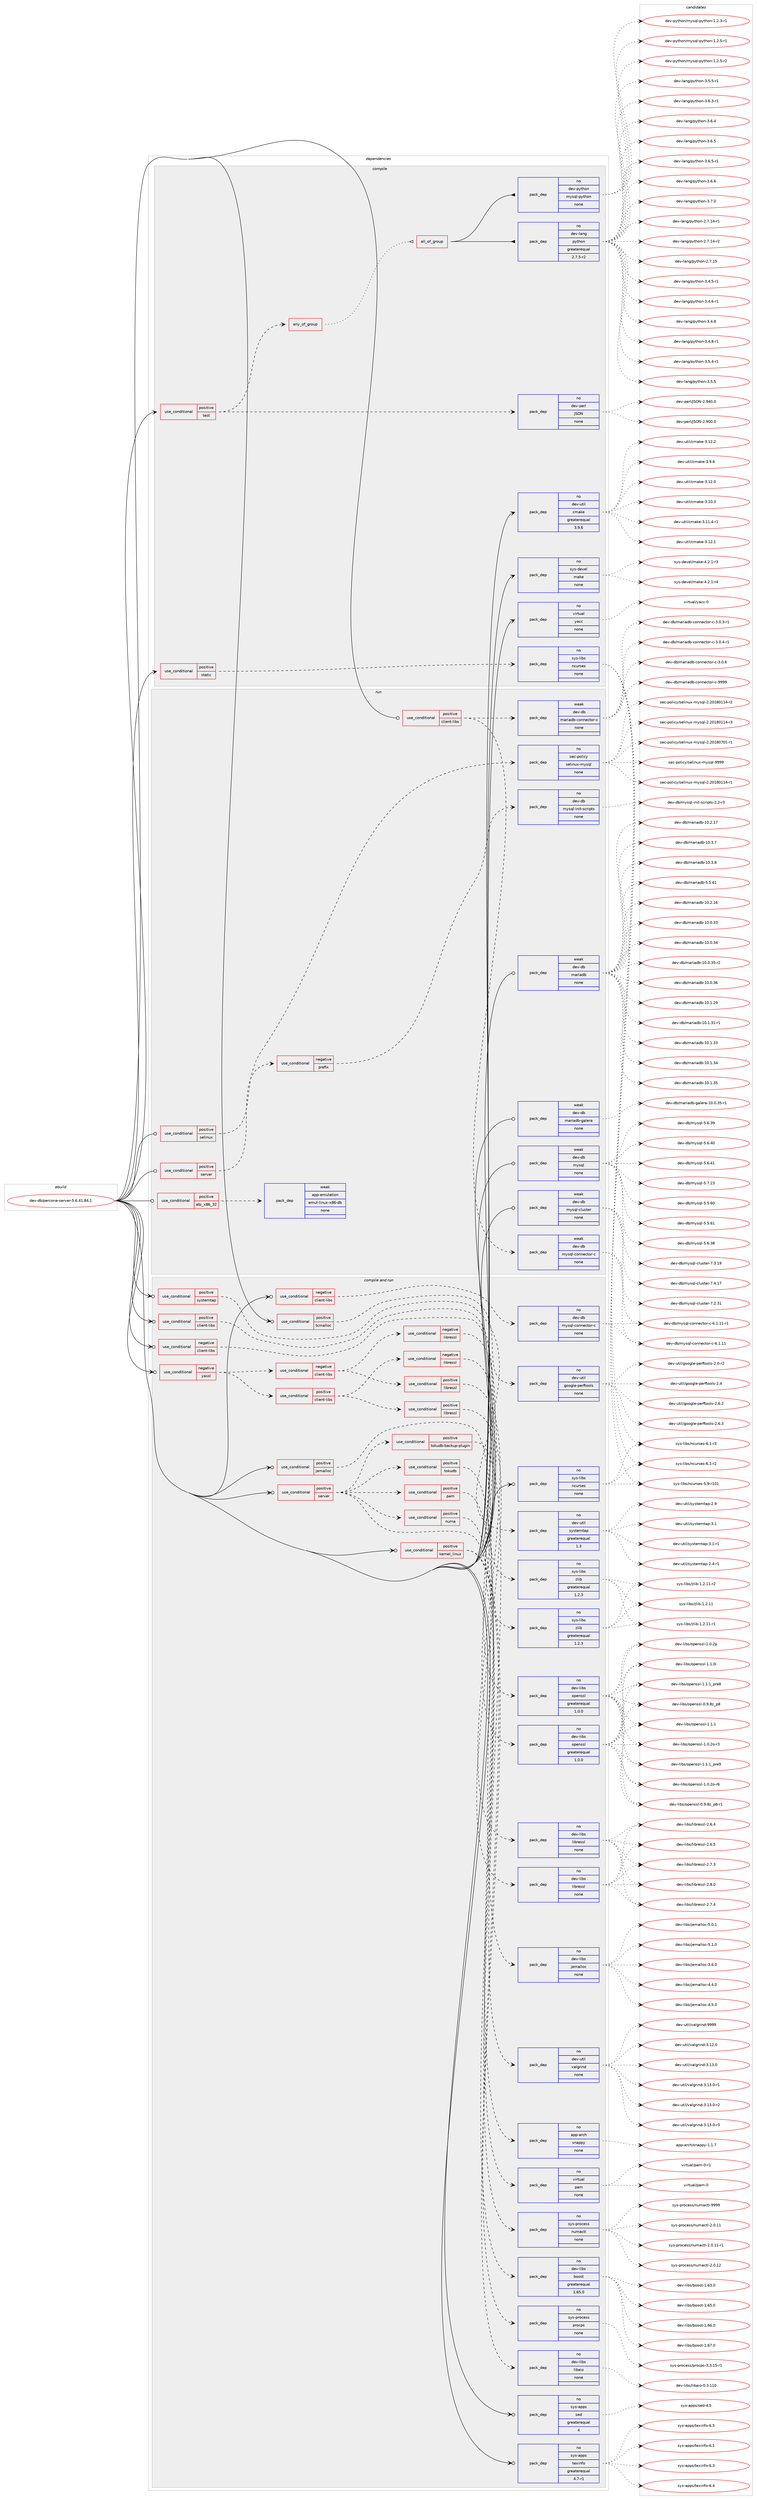 digraph prolog {

# *************
# Graph options
# *************

newrank=true;
concentrate=true;
compound=true;
graph [rankdir=LR,fontname=Helvetica,fontsize=10,ranksep=1.5];#, ranksep=2.5, nodesep=0.2];
edge  [arrowhead=vee];
node  [fontname=Helvetica,fontsize=10];

# **********
# The ebuild
# **********

subgraph cluster_leftcol {
color=gray;
rank=same;
label=<<i>ebuild</i>>;
id [label="dev-db/percona-server-5.6.41.84.1", color=red, width=4, href="../dev-db/percona-server-5.6.41.84.1.svg"];
}

# ****************
# The dependencies
# ****************

subgraph cluster_midcol {
color=gray;
label=<<i>dependencies</i>>;
subgraph cluster_compile {
fillcolor="#eeeeee";
style=filled;
label=<<i>compile</i>>;
subgraph cond773 {
dependency2628 [label=<<TABLE BORDER="0" CELLBORDER="1" CELLSPACING="0" CELLPADDING="4"><TR><TD ROWSPAN="3" CELLPADDING="10">use_conditional</TD></TR><TR><TD>positive</TD></TR><TR><TD>static</TD></TR></TABLE>>, shape=none, color=red];
subgraph pack1793 {
dependency2629 [label=<<TABLE BORDER="0" CELLBORDER="1" CELLSPACING="0" CELLPADDING="4" WIDTH="220"><TR><TD ROWSPAN="6" CELLPADDING="30">pack_dep</TD></TR><TR><TD WIDTH="110">no</TD></TR><TR><TD>sys-libs</TD></TR><TR><TD>ncurses</TD></TR><TR><TD>none</TD></TR><TR><TD></TD></TR></TABLE>>, shape=none, color=blue];
}
dependency2628:e -> dependency2629:w [weight=20,style="dashed",arrowhead="vee"];
}
id:e -> dependency2628:w [weight=20,style="solid",arrowhead="vee"];
subgraph cond774 {
dependency2630 [label=<<TABLE BORDER="0" CELLBORDER="1" CELLSPACING="0" CELLPADDING="4"><TR><TD ROWSPAN="3" CELLPADDING="10">use_conditional</TD></TR><TR><TD>positive</TD></TR><TR><TD>test</TD></TR></TABLE>>, shape=none, color=red];
subgraph any55 {
dependency2631 [label=<<TABLE BORDER="0" CELLBORDER="1" CELLSPACING="0" CELLPADDING="4"><TR><TD CELLPADDING="10">any_of_group</TD></TR></TABLE>>, shape=none, color=red];subgraph all10 {
dependency2632 [label=<<TABLE BORDER="0" CELLBORDER="1" CELLSPACING="0" CELLPADDING="4"><TR><TD CELLPADDING="10">all_of_group</TD></TR></TABLE>>, shape=none, color=red];subgraph pack1794 {
dependency2633 [label=<<TABLE BORDER="0" CELLBORDER="1" CELLSPACING="0" CELLPADDING="4" WIDTH="220"><TR><TD ROWSPAN="6" CELLPADDING="30">pack_dep</TD></TR><TR><TD WIDTH="110">no</TD></TR><TR><TD>dev-lang</TD></TR><TR><TD>python</TD></TR><TR><TD>greaterequal</TD></TR><TR><TD>2.7.5-r2</TD></TR></TABLE>>, shape=none, color=blue];
}
dependency2632:e -> dependency2633:w [weight=20,style="solid",arrowhead="inv"];
subgraph pack1795 {
dependency2634 [label=<<TABLE BORDER="0" CELLBORDER="1" CELLSPACING="0" CELLPADDING="4" WIDTH="220"><TR><TD ROWSPAN="6" CELLPADDING="30">pack_dep</TD></TR><TR><TD WIDTH="110">no</TD></TR><TR><TD>dev-python</TD></TR><TR><TD>mysql-python</TD></TR><TR><TD>none</TD></TR><TR><TD></TD></TR></TABLE>>, shape=none, color=blue];
}
dependency2632:e -> dependency2634:w [weight=20,style="solid",arrowhead="inv"];
}
dependency2631:e -> dependency2632:w [weight=20,style="dotted",arrowhead="oinv"];
}
dependency2630:e -> dependency2631:w [weight=20,style="dashed",arrowhead="vee"];
subgraph pack1796 {
dependency2635 [label=<<TABLE BORDER="0" CELLBORDER="1" CELLSPACING="0" CELLPADDING="4" WIDTH="220"><TR><TD ROWSPAN="6" CELLPADDING="30">pack_dep</TD></TR><TR><TD WIDTH="110">no</TD></TR><TR><TD>dev-perl</TD></TR><TR><TD>JSON</TD></TR><TR><TD>none</TD></TR><TR><TD></TD></TR></TABLE>>, shape=none, color=blue];
}
dependency2630:e -> dependency2635:w [weight=20,style="dashed",arrowhead="vee"];
}
id:e -> dependency2630:w [weight=20,style="solid",arrowhead="vee"];
subgraph pack1797 {
dependency2636 [label=<<TABLE BORDER="0" CELLBORDER="1" CELLSPACING="0" CELLPADDING="4" WIDTH="220"><TR><TD ROWSPAN="6" CELLPADDING="30">pack_dep</TD></TR><TR><TD WIDTH="110">no</TD></TR><TR><TD>dev-util</TD></TR><TR><TD>cmake</TD></TR><TR><TD>greaterequal</TD></TR><TR><TD>3.9.6</TD></TR></TABLE>>, shape=none, color=blue];
}
id:e -> dependency2636:w [weight=20,style="solid",arrowhead="vee"];
subgraph pack1798 {
dependency2637 [label=<<TABLE BORDER="0" CELLBORDER="1" CELLSPACING="0" CELLPADDING="4" WIDTH="220"><TR><TD ROWSPAN="6" CELLPADDING="30">pack_dep</TD></TR><TR><TD WIDTH="110">no</TD></TR><TR><TD>sys-devel</TD></TR><TR><TD>make</TD></TR><TR><TD>none</TD></TR><TR><TD></TD></TR></TABLE>>, shape=none, color=blue];
}
id:e -> dependency2637:w [weight=20,style="solid",arrowhead="vee"];
subgraph pack1799 {
dependency2638 [label=<<TABLE BORDER="0" CELLBORDER="1" CELLSPACING="0" CELLPADDING="4" WIDTH="220"><TR><TD ROWSPAN="6" CELLPADDING="30">pack_dep</TD></TR><TR><TD WIDTH="110">no</TD></TR><TR><TD>virtual</TD></TR><TR><TD>yacc</TD></TR><TR><TD>none</TD></TR><TR><TD></TD></TR></TABLE>>, shape=none, color=blue];
}
id:e -> dependency2638:w [weight=20,style="solid",arrowhead="vee"];
}
subgraph cluster_compileandrun {
fillcolor="#eeeeee";
style=filled;
label=<<i>compile and run</i>>;
subgraph cond775 {
dependency2639 [label=<<TABLE BORDER="0" CELLBORDER="1" CELLSPACING="0" CELLPADDING="4"><TR><TD ROWSPAN="3" CELLPADDING="10">use_conditional</TD></TR><TR><TD>negative</TD></TR><TR><TD>client-libs</TD></TR></TABLE>>, shape=none, color=red];
subgraph pack1800 {
dependency2640 [label=<<TABLE BORDER="0" CELLBORDER="1" CELLSPACING="0" CELLPADDING="4" WIDTH="220"><TR><TD ROWSPAN="6" CELLPADDING="30">pack_dep</TD></TR><TR><TD WIDTH="110">no</TD></TR><TR><TD>dev-db</TD></TR><TR><TD>mysql-connector-c</TD></TR><TR><TD>none</TD></TR><TR><TD></TD></TR></TABLE>>, shape=none, color=blue];
}
dependency2639:e -> dependency2640:w [weight=20,style="dashed",arrowhead="vee"];
}
id:e -> dependency2639:w [weight=20,style="solid",arrowhead="odotvee"];
subgraph cond776 {
dependency2641 [label=<<TABLE BORDER="0" CELLBORDER="1" CELLSPACING="0" CELLPADDING="4"><TR><TD ROWSPAN="3" CELLPADDING="10">use_conditional</TD></TR><TR><TD>negative</TD></TR><TR><TD>client-libs</TD></TR></TABLE>>, shape=none, color=red];
subgraph pack1801 {
dependency2642 [label=<<TABLE BORDER="0" CELLBORDER="1" CELLSPACING="0" CELLPADDING="4" WIDTH="220"><TR><TD ROWSPAN="6" CELLPADDING="30">pack_dep</TD></TR><TR><TD WIDTH="110">no</TD></TR><TR><TD>sys-libs</TD></TR><TR><TD>zlib</TD></TR><TR><TD>greaterequal</TD></TR><TR><TD>1.2.3</TD></TR></TABLE>>, shape=none, color=blue];
}
dependency2641:e -> dependency2642:w [weight=20,style="dashed",arrowhead="vee"];
}
id:e -> dependency2641:w [weight=20,style="solid",arrowhead="odotvee"];
subgraph cond777 {
dependency2643 [label=<<TABLE BORDER="0" CELLBORDER="1" CELLSPACING="0" CELLPADDING="4"><TR><TD ROWSPAN="3" CELLPADDING="10">use_conditional</TD></TR><TR><TD>negative</TD></TR><TR><TD>yassl</TD></TR></TABLE>>, shape=none, color=red];
subgraph cond778 {
dependency2644 [label=<<TABLE BORDER="0" CELLBORDER="1" CELLSPACING="0" CELLPADDING="4"><TR><TD ROWSPAN="3" CELLPADDING="10">use_conditional</TD></TR><TR><TD>positive</TD></TR><TR><TD>client-libs</TD></TR></TABLE>>, shape=none, color=red];
subgraph cond779 {
dependency2645 [label=<<TABLE BORDER="0" CELLBORDER="1" CELLSPACING="0" CELLPADDING="4"><TR><TD ROWSPAN="3" CELLPADDING="10">use_conditional</TD></TR><TR><TD>negative</TD></TR><TR><TD>libressl</TD></TR></TABLE>>, shape=none, color=red];
subgraph pack1802 {
dependency2646 [label=<<TABLE BORDER="0" CELLBORDER="1" CELLSPACING="0" CELLPADDING="4" WIDTH="220"><TR><TD ROWSPAN="6" CELLPADDING="30">pack_dep</TD></TR><TR><TD WIDTH="110">no</TD></TR><TR><TD>dev-libs</TD></TR><TR><TD>openssl</TD></TR><TR><TD>greaterequal</TD></TR><TR><TD>1.0.0</TD></TR></TABLE>>, shape=none, color=blue];
}
dependency2645:e -> dependency2646:w [weight=20,style="dashed",arrowhead="vee"];
}
dependency2644:e -> dependency2645:w [weight=20,style="dashed",arrowhead="vee"];
subgraph cond780 {
dependency2647 [label=<<TABLE BORDER="0" CELLBORDER="1" CELLSPACING="0" CELLPADDING="4"><TR><TD ROWSPAN="3" CELLPADDING="10">use_conditional</TD></TR><TR><TD>positive</TD></TR><TR><TD>libressl</TD></TR></TABLE>>, shape=none, color=red];
subgraph pack1803 {
dependency2648 [label=<<TABLE BORDER="0" CELLBORDER="1" CELLSPACING="0" CELLPADDING="4" WIDTH="220"><TR><TD ROWSPAN="6" CELLPADDING="30">pack_dep</TD></TR><TR><TD WIDTH="110">no</TD></TR><TR><TD>dev-libs</TD></TR><TR><TD>libressl</TD></TR><TR><TD>none</TD></TR><TR><TD></TD></TR></TABLE>>, shape=none, color=blue];
}
dependency2647:e -> dependency2648:w [weight=20,style="dashed",arrowhead="vee"];
}
dependency2644:e -> dependency2647:w [weight=20,style="dashed",arrowhead="vee"];
}
dependency2643:e -> dependency2644:w [weight=20,style="dashed",arrowhead="vee"];
subgraph cond781 {
dependency2649 [label=<<TABLE BORDER="0" CELLBORDER="1" CELLSPACING="0" CELLPADDING="4"><TR><TD ROWSPAN="3" CELLPADDING="10">use_conditional</TD></TR><TR><TD>negative</TD></TR><TR><TD>client-libs</TD></TR></TABLE>>, shape=none, color=red];
subgraph cond782 {
dependency2650 [label=<<TABLE BORDER="0" CELLBORDER="1" CELLSPACING="0" CELLPADDING="4"><TR><TD ROWSPAN="3" CELLPADDING="10">use_conditional</TD></TR><TR><TD>negative</TD></TR><TR><TD>libressl</TD></TR></TABLE>>, shape=none, color=red];
subgraph pack1804 {
dependency2651 [label=<<TABLE BORDER="0" CELLBORDER="1" CELLSPACING="0" CELLPADDING="4" WIDTH="220"><TR><TD ROWSPAN="6" CELLPADDING="30">pack_dep</TD></TR><TR><TD WIDTH="110">no</TD></TR><TR><TD>dev-libs</TD></TR><TR><TD>openssl</TD></TR><TR><TD>greaterequal</TD></TR><TR><TD>1.0.0</TD></TR></TABLE>>, shape=none, color=blue];
}
dependency2650:e -> dependency2651:w [weight=20,style="dashed",arrowhead="vee"];
}
dependency2649:e -> dependency2650:w [weight=20,style="dashed",arrowhead="vee"];
subgraph cond783 {
dependency2652 [label=<<TABLE BORDER="0" CELLBORDER="1" CELLSPACING="0" CELLPADDING="4"><TR><TD ROWSPAN="3" CELLPADDING="10">use_conditional</TD></TR><TR><TD>positive</TD></TR><TR><TD>libressl</TD></TR></TABLE>>, shape=none, color=red];
subgraph pack1805 {
dependency2653 [label=<<TABLE BORDER="0" CELLBORDER="1" CELLSPACING="0" CELLPADDING="4" WIDTH="220"><TR><TD ROWSPAN="6" CELLPADDING="30">pack_dep</TD></TR><TR><TD WIDTH="110">no</TD></TR><TR><TD>dev-libs</TD></TR><TR><TD>libressl</TD></TR><TR><TD>none</TD></TR><TR><TD></TD></TR></TABLE>>, shape=none, color=blue];
}
dependency2652:e -> dependency2653:w [weight=20,style="dashed",arrowhead="vee"];
}
dependency2649:e -> dependency2652:w [weight=20,style="dashed",arrowhead="vee"];
}
dependency2643:e -> dependency2649:w [weight=20,style="dashed",arrowhead="vee"];
}
id:e -> dependency2643:w [weight=20,style="solid",arrowhead="odotvee"];
subgraph cond784 {
dependency2654 [label=<<TABLE BORDER="0" CELLBORDER="1" CELLSPACING="0" CELLPADDING="4"><TR><TD ROWSPAN="3" CELLPADDING="10">use_conditional</TD></TR><TR><TD>positive</TD></TR><TR><TD>client-libs</TD></TR></TABLE>>, shape=none, color=red];
subgraph pack1806 {
dependency2655 [label=<<TABLE BORDER="0" CELLBORDER="1" CELLSPACING="0" CELLPADDING="4" WIDTH="220"><TR><TD ROWSPAN="6" CELLPADDING="30">pack_dep</TD></TR><TR><TD WIDTH="110">no</TD></TR><TR><TD>sys-libs</TD></TR><TR><TD>zlib</TD></TR><TR><TD>greaterequal</TD></TR><TR><TD>1.2.3</TD></TR></TABLE>>, shape=none, color=blue];
}
dependency2654:e -> dependency2655:w [weight=20,style="dashed",arrowhead="vee"];
}
id:e -> dependency2654:w [weight=20,style="solid",arrowhead="odotvee"];
subgraph cond785 {
dependency2656 [label=<<TABLE BORDER="0" CELLBORDER="1" CELLSPACING="0" CELLPADDING="4"><TR><TD ROWSPAN="3" CELLPADDING="10">use_conditional</TD></TR><TR><TD>positive</TD></TR><TR><TD>jemalloc</TD></TR></TABLE>>, shape=none, color=red];
subgraph pack1807 {
dependency2657 [label=<<TABLE BORDER="0" CELLBORDER="1" CELLSPACING="0" CELLPADDING="4" WIDTH="220"><TR><TD ROWSPAN="6" CELLPADDING="30">pack_dep</TD></TR><TR><TD WIDTH="110">no</TD></TR><TR><TD>dev-libs</TD></TR><TR><TD>jemalloc</TD></TR><TR><TD>none</TD></TR><TR><TD></TD></TR></TABLE>>, shape=none, color=blue];
}
dependency2656:e -> dependency2657:w [weight=20,style="dashed",arrowhead="vee"];
}
id:e -> dependency2656:w [weight=20,style="solid",arrowhead="odotvee"];
subgraph cond786 {
dependency2658 [label=<<TABLE BORDER="0" CELLBORDER="1" CELLSPACING="0" CELLPADDING="4"><TR><TD ROWSPAN="3" CELLPADDING="10">use_conditional</TD></TR><TR><TD>positive</TD></TR><TR><TD>kernel_linux</TD></TR></TABLE>>, shape=none, color=red];
subgraph pack1808 {
dependency2659 [label=<<TABLE BORDER="0" CELLBORDER="1" CELLSPACING="0" CELLPADDING="4" WIDTH="220"><TR><TD ROWSPAN="6" CELLPADDING="30">pack_dep</TD></TR><TR><TD WIDTH="110">no</TD></TR><TR><TD>sys-process</TD></TR><TR><TD>procps</TD></TR><TR><TD>none</TD></TR><TR><TD></TD></TR></TABLE>>, shape=none, color=blue];
}
dependency2658:e -> dependency2659:w [weight=20,style="dashed",arrowhead="vee"];
subgraph pack1809 {
dependency2660 [label=<<TABLE BORDER="0" CELLBORDER="1" CELLSPACING="0" CELLPADDING="4" WIDTH="220"><TR><TD ROWSPAN="6" CELLPADDING="30">pack_dep</TD></TR><TR><TD WIDTH="110">no</TD></TR><TR><TD>dev-libs</TD></TR><TR><TD>libaio</TD></TR><TR><TD>none</TD></TR><TR><TD></TD></TR></TABLE>>, shape=none, color=blue];
}
dependency2658:e -> dependency2660:w [weight=20,style="dashed",arrowhead="vee"];
}
id:e -> dependency2658:w [weight=20,style="solid",arrowhead="odotvee"];
subgraph cond787 {
dependency2661 [label=<<TABLE BORDER="0" CELLBORDER="1" CELLSPACING="0" CELLPADDING="4"><TR><TD ROWSPAN="3" CELLPADDING="10">use_conditional</TD></TR><TR><TD>positive</TD></TR><TR><TD>server</TD></TR></TABLE>>, shape=none, color=red];
subgraph pack1810 {
dependency2662 [label=<<TABLE BORDER="0" CELLBORDER="1" CELLSPACING="0" CELLPADDING="4" WIDTH="220"><TR><TD ROWSPAN="6" CELLPADDING="30">pack_dep</TD></TR><TR><TD WIDTH="110">no</TD></TR><TR><TD>dev-libs</TD></TR><TR><TD>boost</TD></TR><TR><TD>greaterequal</TD></TR><TR><TD>1.65.0</TD></TR></TABLE>>, shape=none, color=blue];
}
dependency2661:e -> dependency2662:w [weight=20,style="dashed",arrowhead="vee"];
subgraph cond788 {
dependency2663 [label=<<TABLE BORDER="0" CELLBORDER="1" CELLSPACING="0" CELLPADDING="4"><TR><TD ROWSPAN="3" CELLPADDING="10">use_conditional</TD></TR><TR><TD>positive</TD></TR><TR><TD>numa</TD></TR></TABLE>>, shape=none, color=red];
subgraph pack1811 {
dependency2664 [label=<<TABLE BORDER="0" CELLBORDER="1" CELLSPACING="0" CELLPADDING="4" WIDTH="220"><TR><TD ROWSPAN="6" CELLPADDING="30">pack_dep</TD></TR><TR><TD WIDTH="110">no</TD></TR><TR><TD>sys-process</TD></TR><TR><TD>numactl</TD></TR><TR><TD>none</TD></TR><TR><TD></TD></TR></TABLE>>, shape=none, color=blue];
}
dependency2663:e -> dependency2664:w [weight=20,style="dashed",arrowhead="vee"];
}
dependency2661:e -> dependency2663:w [weight=20,style="dashed",arrowhead="vee"];
subgraph cond789 {
dependency2665 [label=<<TABLE BORDER="0" CELLBORDER="1" CELLSPACING="0" CELLPADDING="4"><TR><TD ROWSPAN="3" CELLPADDING="10">use_conditional</TD></TR><TR><TD>positive</TD></TR><TR><TD>pam</TD></TR></TABLE>>, shape=none, color=red];
subgraph pack1812 {
dependency2666 [label=<<TABLE BORDER="0" CELLBORDER="1" CELLSPACING="0" CELLPADDING="4" WIDTH="220"><TR><TD ROWSPAN="6" CELLPADDING="30">pack_dep</TD></TR><TR><TD WIDTH="110">no</TD></TR><TR><TD>virtual</TD></TR><TR><TD>pam</TD></TR><TR><TD>none</TD></TR><TR><TD></TD></TR></TABLE>>, shape=none, color=blue];
}
dependency2665:e -> dependency2666:w [weight=20,style="dashed",arrowhead="vee"];
}
dependency2661:e -> dependency2665:w [weight=20,style="dashed",arrowhead="vee"];
subgraph cond790 {
dependency2667 [label=<<TABLE BORDER="0" CELLBORDER="1" CELLSPACING="0" CELLPADDING="4"><TR><TD ROWSPAN="3" CELLPADDING="10">use_conditional</TD></TR><TR><TD>positive</TD></TR><TR><TD>tokudb</TD></TR></TABLE>>, shape=none, color=red];
subgraph pack1813 {
dependency2668 [label=<<TABLE BORDER="0" CELLBORDER="1" CELLSPACING="0" CELLPADDING="4" WIDTH="220"><TR><TD ROWSPAN="6" CELLPADDING="30">pack_dep</TD></TR><TR><TD WIDTH="110">no</TD></TR><TR><TD>app-arch</TD></TR><TR><TD>snappy</TD></TR><TR><TD>none</TD></TR><TR><TD></TD></TR></TABLE>>, shape=none, color=blue];
}
dependency2667:e -> dependency2668:w [weight=20,style="dashed",arrowhead="vee"];
}
dependency2661:e -> dependency2667:w [weight=20,style="dashed",arrowhead="vee"];
subgraph cond791 {
dependency2669 [label=<<TABLE BORDER="0" CELLBORDER="1" CELLSPACING="0" CELLPADDING="4"><TR><TD ROWSPAN="3" CELLPADDING="10">use_conditional</TD></TR><TR><TD>positive</TD></TR><TR><TD>tokudb-backup-plugin</TD></TR></TABLE>>, shape=none, color=red];
subgraph pack1814 {
dependency2670 [label=<<TABLE BORDER="0" CELLBORDER="1" CELLSPACING="0" CELLPADDING="4" WIDTH="220"><TR><TD ROWSPAN="6" CELLPADDING="30">pack_dep</TD></TR><TR><TD WIDTH="110">no</TD></TR><TR><TD>dev-util</TD></TR><TR><TD>valgrind</TD></TR><TR><TD>none</TD></TR><TR><TD></TD></TR></TABLE>>, shape=none, color=blue];
}
dependency2669:e -> dependency2670:w [weight=20,style="dashed",arrowhead="vee"];
}
dependency2661:e -> dependency2669:w [weight=20,style="dashed",arrowhead="vee"];
}
id:e -> dependency2661:w [weight=20,style="solid",arrowhead="odotvee"];
subgraph cond792 {
dependency2671 [label=<<TABLE BORDER="0" CELLBORDER="1" CELLSPACING="0" CELLPADDING="4"><TR><TD ROWSPAN="3" CELLPADDING="10">use_conditional</TD></TR><TR><TD>positive</TD></TR><TR><TD>systemtap</TD></TR></TABLE>>, shape=none, color=red];
subgraph pack1815 {
dependency2672 [label=<<TABLE BORDER="0" CELLBORDER="1" CELLSPACING="0" CELLPADDING="4" WIDTH="220"><TR><TD ROWSPAN="6" CELLPADDING="30">pack_dep</TD></TR><TR><TD WIDTH="110">no</TD></TR><TR><TD>dev-util</TD></TR><TR><TD>systemtap</TD></TR><TR><TD>greaterequal</TD></TR><TR><TD>1.3</TD></TR></TABLE>>, shape=none, color=blue];
}
dependency2671:e -> dependency2672:w [weight=20,style="dashed",arrowhead="vee"];
}
id:e -> dependency2671:w [weight=20,style="solid",arrowhead="odotvee"];
subgraph cond793 {
dependency2673 [label=<<TABLE BORDER="0" CELLBORDER="1" CELLSPACING="0" CELLPADDING="4"><TR><TD ROWSPAN="3" CELLPADDING="10">use_conditional</TD></TR><TR><TD>positive</TD></TR><TR><TD>tcmalloc</TD></TR></TABLE>>, shape=none, color=red];
subgraph pack1816 {
dependency2674 [label=<<TABLE BORDER="0" CELLBORDER="1" CELLSPACING="0" CELLPADDING="4" WIDTH="220"><TR><TD ROWSPAN="6" CELLPADDING="30">pack_dep</TD></TR><TR><TD WIDTH="110">no</TD></TR><TR><TD>dev-util</TD></TR><TR><TD>google-perftools</TD></TR><TR><TD>none</TD></TR><TR><TD></TD></TR></TABLE>>, shape=none, color=blue];
}
dependency2673:e -> dependency2674:w [weight=20,style="dashed",arrowhead="vee"];
}
id:e -> dependency2673:w [weight=20,style="solid",arrowhead="odotvee"];
subgraph pack1817 {
dependency2675 [label=<<TABLE BORDER="0" CELLBORDER="1" CELLSPACING="0" CELLPADDING="4" WIDTH="220"><TR><TD ROWSPAN="6" CELLPADDING="30">pack_dep</TD></TR><TR><TD WIDTH="110">no</TD></TR><TR><TD>sys-apps</TD></TR><TR><TD>sed</TD></TR><TR><TD>greaterequal</TD></TR><TR><TD>4</TD></TR></TABLE>>, shape=none, color=blue];
}
id:e -> dependency2675:w [weight=20,style="solid",arrowhead="odotvee"];
subgraph pack1818 {
dependency2676 [label=<<TABLE BORDER="0" CELLBORDER="1" CELLSPACING="0" CELLPADDING="4" WIDTH="220"><TR><TD ROWSPAN="6" CELLPADDING="30">pack_dep</TD></TR><TR><TD WIDTH="110">no</TD></TR><TR><TD>sys-apps</TD></TR><TR><TD>texinfo</TD></TR><TR><TD>greaterequal</TD></TR><TR><TD>4.7-r1</TD></TR></TABLE>>, shape=none, color=blue];
}
id:e -> dependency2676:w [weight=20,style="solid",arrowhead="odotvee"];
subgraph pack1819 {
dependency2677 [label=<<TABLE BORDER="0" CELLBORDER="1" CELLSPACING="0" CELLPADDING="4" WIDTH="220"><TR><TD ROWSPAN="6" CELLPADDING="30">pack_dep</TD></TR><TR><TD WIDTH="110">no</TD></TR><TR><TD>sys-libs</TD></TR><TR><TD>ncurses</TD></TR><TR><TD>none</TD></TR><TR><TD></TD></TR></TABLE>>, shape=none, color=blue];
}
id:e -> dependency2677:w [weight=20,style="solid",arrowhead="odotvee"];
}
subgraph cluster_run {
fillcolor="#eeeeee";
style=filled;
label=<<i>run</i>>;
subgraph cond794 {
dependency2678 [label=<<TABLE BORDER="0" CELLBORDER="1" CELLSPACING="0" CELLPADDING="4"><TR><TD ROWSPAN="3" CELLPADDING="10">use_conditional</TD></TR><TR><TD>positive</TD></TR><TR><TD>abi_x86_32</TD></TR></TABLE>>, shape=none, color=red];
subgraph pack1820 {
dependency2679 [label=<<TABLE BORDER="0" CELLBORDER="1" CELLSPACING="0" CELLPADDING="4" WIDTH="220"><TR><TD ROWSPAN="6" CELLPADDING="30">pack_dep</TD></TR><TR><TD WIDTH="110">weak</TD></TR><TR><TD>app-emulation</TD></TR><TR><TD>emul-linux-x86-db</TD></TR><TR><TD>none</TD></TR><TR><TD></TD></TR></TABLE>>, shape=none, color=blue];
}
dependency2678:e -> dependency2679:w [weight=20,style="dashed",arrowhead="vee"];
}
id:e -> dependency2678:w [weight=20,style="solid",arrowhead="odot"];
subgraph cond795 {
dependency2680 [label=<<TABLE BORDER="0" CELLBORDER="1" CELLSPACING="0" CELLPADDING="4"><TR><TD ROWSPAN="3" CELLPADDING="10">use_conditional</TD></TR><TR><TD>positive</TD></TR><TR><TD>client-libs</TD></TR></TABLE>>, shape=none, color=red];
subgraph pack1821 {
dependency2681 [label=<<TABLE BORDER="0" CELLBORDER="1" CELLSPACING="0" CELLPADDING="4" WIDTH="220"><TR><TD ROWSPAN="6" CELLPADDING="30">pack_dep</TD></TR><TR><TD WIDTH="110">weak</TD></TR><TR><TD>dev-db</TD></TR><TR><TD>mariadb-connector-c</TD></TR><TR><TD>none</TD></TR><TR><TD></TD></TR></TABLE>>, shape=none, color=blue];
}
dependency2680:e -> dependency2681:w [weight=20,style="dashed",arrowhead="vee"];
subgraph pack1822 {
dependency2682 [label=<<TABLE BORDER="0" CELLBORDER="1" CELLSPACING="0" CELLPADDING="4" WIDTH="220"><TR><TD ROWSPAN="6" CELLPADDING="30">pack_dep</TD></TR><TR><TD WIDTH="110">weak</TD></TR><TR><TD>dev-db</TD></TR><TR><TD>mysql-connector-c</TD></TR><TR><TD>none</TD></TR><TR><TD></TD></TR></TABLE>>, shape=none, color=blue];
}
dependency2680:e -> dependency2682:w [weight=20,style="dashed",arrowhead="vee"];
}
id:e -> dependency2680:w [weight=20,style="solid",arrowhead="odot"];
subgraph cond796 {
dependency2683 [label=<<TABLE BORDER="0" CELLBORDER="1" CELLSPACING="0" CELLPADDING="4"><TR><TD ROWSPAN="3" CELLPADDING="10">use_conditional</TD></TR><TR><TD>positive</TD></TR><TR><TD>selinux</TD></TR></TABLE>>, shape=none, color=red];
subgraph pack1823 {
dependency2684 [label=<<TABLE BORDER="0" CELLBORDER="1" CELLSPACING="0" CELLPADDING="4" WIDTH="220"><TR><TD ROWSPAN="6" CELLPADDING="30">pack_dep</TD></TR><TR><TD WIDTH="110">no</TD></TR><TR><TD>sec-policy</TD></TR><TR><TD>selinux-mysql</TD></TR><TR><TD>none</TD></TR><TR><TD></TD></TR></TABLE>>, shape=none, color=blue];
}
dependency2683:e -> dependency2684:w [weight=20,style="dashed",arrowhead="vee"];
}
id:e -> dependency2683:w [weight=20,style="solid",arrowhead="odot"];
subgraph cond797 {
dependency2685 [label=<<TABLE BORDER="0" CELLBORDER="1" CELLSPACING="0" CELLPADDING="4"><TR><TD ROWSPAN="3" CELLPADDING="10">use_conditional</TD></TR><TR><TD>positive</TD></TR><TR><TD>server</TD></TR></TABLE>>, shape=none, color=red];
subgraph cond798 {
dependency2686 [label=<<TABLE BORDER="0" CELLBORDER="1" CELLSPACING="0" CELLPADDING="4"><TR><TD ROWSPAN="3" CELLPADDING="10">use_conditional</TD></TR><TR><TD>negative</TD></TR><TR><TD>prefix</TD></TR></TABLE>>, shape=none, color=red];
subgraph pack1824 {
dependency2687 [label=<<TABLE BORDER="0" CELLBORDER="1" CELLSPACING="0" CELLPADDING="4" WIDTH="220"><TR><TD ROWSPAN="6" CELLPADDING="30">pack_dep</TD></TR><TR><TD WIDTH="110">no</TD></TR><TR><TD>dev-db</TD></TR><TR><TD>mysql-init-scripts</TD></TR><TR><TD>none</TD></TR><TR><TD></TD></TR></TABLE>>, shape=none, color=blue];
}
dependency2686:e -> dependency2687:w [weight=20,style="dashed",arrowhead="vee"];
}
dependency2685:e -> dependency2686:w [weight=20,style="dashed",arrowhead="vee"];
}
id:e -> dependency2685:w [weight=20,style="solid",arrowhead="odot"];
subgraph pack1825 {
dependency2688 [label=<<TABLE BORDER="0" CELLBORDER="1" CELLSPACING="0" CELLPADDING="4" WIDTH="220"><TR><TD ROWSPAN="6" CELLPADDING="30">pack_dep</TD></TR><TR><TD WIDTH="110">weak</TD></TR><TR><TD>dev-db</TD></TR><TR><TD>mariadb</TD></TR><TR><TD>none</TD></TR><TR><TD></TD></TR></TABLE>>, shape=none, color=blue];
}
id:e -> dependency2688:w [weight=20,style="solid",arrowhead="odot"];
subgraph pack1826 {
dependency2689 [label=<<TABLE BORDER="0" CELLBORDER="1" CELLSPACING="0" CELLPADDING="4" WIDTH="220"><TR><TD ROWSPAN="6" CELLPADDING="30">pack_dep</TD></TR><TR><TD WIDTH="110">weak</TD></TR><TR><TD>dev-db</TD></TR><TR><TD>mariadb-galera</TD></TR><TR><TD>none</TD></TR><TR><TD></TD></TR></TABLE>>, shape=none, color=blue];
}
id:e -> dependency2689:w [weight=20,style="solid",arrowhead="odot"];
subgraph pack1827 {
dependency2690 [label=<<TABLE BORDER="0" CELLBORDER="1" CELLSPACING="0" CELLPADDING="4" WIDTH="220"><TR><TD ROWSPAN="6" CELLPADDING="30">pack_dep</TD></TR><TR><TD WIDTH="110">weak</TD></TR><TR><TD>dev-db</TD></TR><TR><TD>mysql</TD></TR><TR><TD>none</TD></TR><TR><TD></TD></TR></TABLE>>, shape=none, color=blue];
}
id:e -> dependency2690:w [weight=20,style="solid",arrowhead="odot"];
subgraph pack1828 {
dependency2691 [label=<<TABLE BORDER="0" CELLBORDER="1" CELLSPACING="0" CELLPADDING="4" WIDTH="220"><TR><TD ROWSPAN="6" CELLPADDING="30">pack_dep</TD></TR><TR><TD WIDTH="110">weak</TD></TR><TR><TD>dev-db</TD></TR><TR><TD>mysql-cluster</TD></TR><TR><TD>none</TD></TR><TR><TD></TD></TR></TABLE>>, shape=none, color=blue];
}
id:e -> dependency2691:w [weight=20,style="solid",arrowhead="odot"];
}
}

# **************
# The candidates
# **************

subgraph cluster_choices {
rank=same;
color=gray;
label=<<i>candidates</i>>;

subgraph choice1793 {
color=black;
nodesep=1;
choice115121115451081059811547110991171141151011154553465745114494849 [label="sys-libs/ncurses-5.9-r101", color=red, width=4,href="../sys-libs/ncurses-5.9-r101.svg"];
choice11512111545108105981154711099117114115101115455446494511450 [label="sys-libs/ncurses-6.1-r2", color=red, width=4,href="../sys-libs/ncurses-6.1-r2.svg"];
choice11512111545108105981154711099117114115101115455446494511451 [label="sys-libs/ncurses-6.1-r3", color=red, width=4,href="../sys-libs/ncurses-6.1-r3.svg"];
dependency2629:e -> choice115121115451081059811547110991171141151011154553465745114494849:w [style=dotted,weight="100"];
dependency2629:e -> choice11512111545108105981154711099117114115101115455446494511450:w [style=dotted,weight="100"];
dependency2629:e -> choice11512111545108105981154711099117114115101115455446494511451:w [style=dotted,weight="100"];
}
subgraph choice1794 {
color=black;
nodesep=1;
choice100101118451089711010347112121116104111110455046554649524511449 [label="dev-lang/python-2.7.14-r1", color=red, width=4,href="../dev-lang/python-2.7.14-r1.svg"];
choice100101118451089711010347112121116104111110455046554649524511450 [label="dev-lang/python-2.7.14-r2", color=red, width=4,href="../dev-lang/python-2.7.14-r2.svg"];
choice10010111845108971101034711212111610411111045504655464953 [label="dev-lang/python-2.7.15", color=red, width=4,href="../dev-lang/python-2.7.15.svg"];
choice1001011184510897110103471121211161041111104551465246534511449 [label="dev-lang/python-3.4.5-r1", color=red, width=4,href="../dev-lang/python-3.4.5-r1.svg"];
choice1001011184510897110103471121211161041111104551465246544511449 [label="dev-lang/python-3.4.6-r1", color=red, width=4,href="../dev-lang/python-3.4.6-r1.svg"];
choice100101118451089711010347112121116104111110455146524656 [label="dev-lang/python-3.4.8", color=red, width=4,href="../dev-lang/python-3.4.8.svg"];
choice1001011184510897110103471121211161041111104551465246564511449 [label="dev-lang/python-3.4.8-r1", color=red, width=4,href="../dev-lang/python-3.4.8-r1.svg"];
choice1001011184510897110103471121211161041111104551465346524511449 [label="dev-lang/python-3.5.4-r1", color=red, width=4,href="../dev-lang/python-3.5.4-r1.svg"];
choice100101118451089711010347112121116104111110455146534653 [label="dev-lang/python-3.5.5", color=red, width=4,href="../dev-lang/python-3.5.5.svg"];
choice1001011184510897110103471121211161041111104551465346534511449 [label="dev-lang/python-3.5.5-r1", color=red, width=4,href="../dev-lang/python-3.5.5-r1.svg"];
choice1001011184510897110103471121211161041111104551465446514511449 [label="dev-lang/python-3.6.3-r1", color=red, width=4,href="../dev-lang/python-3.6.3-r1.svg"];
choice100101118451089711010347112121116104111110455146544652 [label="dev-lang/python-3.6.4", color=red, width=4,href="../dev-lang/python-3.6.4.svg"];
choice100101118451089711010347112121116104111110455146544653 [label="dev-lang/python-3.6.5", color=red, width=4,href="../dev-lang/python-3.6.5.svg"];
choice1001011184510897110103471121211161041111104551465446534511449 [label="dev-lang/python-3.6.5-r1", color=red, width=4,href="../dev-lang/python-3.6.5-r1.svg"];
choice100101118451089711010347112121116104111110455146544654 [label="dev-lang/python-3.6.6", color=red, width=4,href="../dev-lang/python-3.6.6.svg"];
choice100101118451089711010347112121116104111110455146554648 [label="dev-lang/python-3.7.0", color=red, width=4,href="../dev-lang/python-3.7.0.svg"];
dependency2633:e -> choice100101118451089711010347112121116104111110455046554649524511449:w [style=dotted,weight="100"];
dependency2633:e -> choice100101118451089711010347112121116104111110455046554649524511450:w [style=dotted,weight="100"];
dependency2633:e -> choice10010111845108971101034711212111610411111045504655464953:w [style=dotted,weight="100"];
dependency2633:e -> choice1001011184510897110103471121211161041111104551465246534511449:w [style=dotted,weight="100"];
dependency2633:e -> choice1001011184510897110103471121211161041111104551465246544511449:w [style=dotted,weight="100"];
dependency2633:e -> choice100101118451089711010347112121116104111110455146524656:w [style=dotted,weight="100"];
dependency2633:e -> choice1001011184510897110103471121211161041111104551465246564511449:w [style=dotted,weight="100"];
dependency2633:e -> choice1001011184510897110103471121211161041111104551465346524511449:w [style=dotted,weight="100"];
dependency2633:e -> choice100101118451089711010347112121116104111110455146534653:w [style=dotted,weight="100"];
dependency2633:e -> choice1001011184510897110103471121211161041111104551465346534511449:w [style=dotted,weight="100"];
dependency2633:e -> choice1001011184510897110103471121211161041111104551465446514511449:w [style=dotted,weight="100"];
dependency2633:e -> choice100101118451089711010347112121116104111110455146544652:w [style=dotted,weight="100"];
dependency2633:e -> choice100101118451089711010347112121116104111110455146544653:w [style=dotted,weight="100"];
dependency2633:e -> choice1001011184510897110103471121211161041111104551465446534511449:w [style=dotted,weight="100"];
dependency2633:e -> choice100101118451089711010347112121116104111110455146544654:w [style=dotted,weight="100"];
dependency2633:e -> choice100101118451089711010347112121116104111110455146554648:w [style=dotted,weight="100"];
}
subgraph choice1795 {
color=black;
nodesep=1;
choice1001011184511212111610411111047109121115113108451121211161041111104549465046514511449 [label="dev-python/mysql-python-1.2.3-r1", color=red, width=4,href="../dev-python/mysql-python-1.2.3-r1.svg"];
choice1001011184511212111610411111047109121115113108451121211161041111104549465046534511449 [label="dev-python/mysql-python-1.2.5-r1", color=red, width=4,href="../dev-python/mysql-python-1.2.5-r1.svg"];
choice1001011184511212111610411111047109121115113108451121211161041111104549465046534511450 [label="dev-python/mysql-python-1.2.5-r2", color=red, width=4,href="../dev-python/mysql-python-1.2.5-r2.svg"];
dependency2634:e -> choice1001011184511212111610411111047109121115113108451121211161041111104549465046514511449:w [style=dotted,weight="100"];
dependency2634:e -> choice1001011184511212111610411111047109121115113108451121211161041111104549465046534511449:w [style=dotted,weight="100"];
dependency2634:e -> choice1001011184511212111610411111047109121115113108451121211161041111104549465046534511450:w [style=dotted,weight="100"];
}
subgraph choice1796 {
color=black;
nodesep=1;
choice1001011184511210111410847748379784550465748484648 [label="dev-perl/JSON-2.900.0", color=red, width=4,href="../dev-perl/JSON-2.900.0.svg"];
choice1001011184511210111410847748379784550465752484648 [label="dev-perl/JSON-2.940.0", color=red, width=4,href="../dev-perl/JSON-2.940.0.svg"];
dependency2635:e -> choice1001011184511210111410847748379784550465748484648:w [style=dotted,weight="100"];
dependency2635:e -> choice1001011184511210111410847748379784550465752484648:w [style=dotted,weight="100"];
}
subgraph choice1797 {
color=black;
nodesep=1;
choice1001011184511711610510847991099710710145514649504648 [label="dev-util/cmake-3.12.0", color=red, width=4,href="../dev-util/cmake-3.12.0.svg"];
choice1001011184511711610510847991099710710145514649484651 [label="dev-util/cmake-3.10.3", color=red, width=4,href="../dev-util/cmake-3.10.3.svg"];
choice10010111845117116105108479910997107101455146494946524511449 [label="dev-util/cmake-3.11.4-r1", color=red, width=4,href="../dev-util/cmake-3.11.4-r1.svg"];
choice1001011184511711610510847991099710710145514649504649 [label="dev-util/cmake-3.12.1", color=red, width=4,href="../dev-util/cmake-3.12.1.svg"];
choice1001011184511711610510847991099710710145514649504650 [label="dev-util/cmake-3.12.2", color=red, width=4,href="../dev-util/cmake-3.12.2.svg"];
choice10010111845117116105108479910997107101455146574654 [label="dev-util/cmake-3.9.6", color=red, width=4,href="../dev-util/cmake-3.9.6.svg"];
dependency2636:e -> choice1001011184511711610510847991099710710145514649504648:w [style=dotted,weight="100"];
dependency2636:e -> choice1001011184511711610510847991099710710145514649484651:w [style=dotted,weight="100"];
dependency2636:e -> choice10010111845117116105108479910997107101455146494946524511449:w [style=dotted,weight="100"];
dependency2636:e -> choice1001011184511711610510847991099710710145514649504649:w [style=dotted,weight="100"];
dependency2636:e -> choice1001011184511711610510847991099710710145514649504650:w [style=dotted,weight="100"];
dependency2636:e -> choice10010111845117116105108479910997107101455146574654:w [style=dotted,weight="100"];
}
subgraph choice1798 {
color=black;
nodesep=1;
choice1151211154510010111810110847109971071014552465046494511451 [label="sys-devel/make-4.2.1-r3", color=red, width=4,href="../sys-devel/make-4.2.1-r3.svg"];
choice1151211154510010111810110847109971071014552465046494511452 [label="sys-devel/make-4.2.1-r4", color=red, width=4,href="../sys-devel/make-4.2.1-r4.svg"];
dependency2637:e -> choice1151211154510010111810110847109971071014552465046494511451:w [style=dotted,weight="100"];
dependency2637:e -> choice1151211154510010111810110847109971071014552465046494511452:w [style=dotted,weight="100"];
}
subgraph choice1799 {
color=black;
nodesep=1;
choice11810511411611797108471219799994548 [label="virtual/yacc-0", color=red, width=4,href="../virtual/yacc-0.svg"];
dependency2638:e -> choice11810511411611797108471219799994548:w [style=dotted,weight="100"];
}
subgraph choice1800 {
color=black;
nodesep=1;
choice100101118451009847109121115113108459911111011010199116111114459945544649464949 [label="dev-db/mysql-connector-c-6.1.11", color=red, width=4,href="../dev-db/mysql-connector-c-6.1.11.svg"];
choice1001011184510098471091211151131084599111110110101991161111144599455446494649494511449 [label="dev-db/mysql-connector-c-6.1.11-r1", color=red, width=4,href="../dev-db/mysql-connector-c-6.1.11-r1.svg"];
dependency2640:e -> choice100101118451009847109121115113108459911111011010199116111114459945544649464949:w [style=dotted,weight="100"];
dependency2640:e -> choice1001011184510098471091211151131084599111110110101991161111144599455446494649494511449:w [style=dotted,weight="100"];
}
subgraph choice1801 {
color=black;
nodesep=1;
choice1151211154510810598115471221081059845494650464949 [label="sys-libs/zlib-1.2.11", color=red, width=4,href="../sys-libs/zlib-1.2.11.svg"];
choice11512111545108105981154712210810598454946504649494511449 [label="sys-libs/zlib-1.2.11-r1", color=red, width=4,href="../sys-libs/zlib-1.2.11-r1.svg"];
choice11512111545108105981154712210810598454946504649494511450 [label="sys-libs/zlib-1.2.11-r2", color=red, width=4,href="../sys-libs/zlib-1.2.11-r2.svg"];
dependency2642:e -> choice1151211154510810598115471221081059845494650464949:w [style=dotted,weight="100"];
dependency2642:e -> choice11512111545108105981154712210810598454946504649494511449:w [style=dotted,weight="100"];
dependency2642:e -> choice11512111545108105981154712210810598454946504649494511450:w [style=dotted,weight="100"];
}
subgraph choice1802 {
color=black;
nodesep=1;
choice1001011184510810598115471111121011101151151084549464846501114511451 [label="dev-libs/openssl-1.0.2o-r3", color=red, width=4,href="../dev-libs/openssl-1.0.2o-r3.svg"];
choice1001011184510810598115471111121011101151151084549464846501114511454 [label="dev-libs/openssl-1.0.2o-r6", color=red, width=4,href="../dev-libs/openssl-1.0.2o-r6.svg"];
choice1001011184510810598115471111121011101151151084549464946499511211410156 [label="dev-libs/openssl-1.1.1_pre8", color=red, width=4,href="../dev-libs/openssl-1.1.1_pre8.svg"];
choice1001011184510810598115471111121011101151151084549464946499511211410157 [label="dev-libs/openssl-1.1.1_pre9", color=red, width=4,href="../dev-libs/openssl-1.1.1_pre9.svg"];
choice1001011184510810598115471111121011101151151084548465746561229511256 [label="dev-libs/openssl-0.9.8z_p8", color=red, width=4,href="../dev-libs/openssl-0.9.8z_p8.svg"];
choice10010111845108105981154711111210111011511510845484657465612295112564511449 [label="dev-libs/openssl-0.9.8z_p8-r1", color=red, width=4,href="../dev-libs/openssl-0.9.8z_p8-r1.svg"];
choice100101118451081059811547111112101110115115108454946484650112 [label="dev-libs/openssl-1.0.2p", color=red, width=4,href="../dev-libs/openssl-1.0.2p.svg"];
choice100101118451081059811547111112101110115115108454946494648105 [label="dev-libs/openssl-1.1.0i", color=red, width=4,href="../dev-libs/openssl-1.1.0i.svg"];
choice100101118451081059811547111112101110115115108454946494649 [label="dev-libs/openssl-1.1.1", color=red, width=4,href="../dev-libs/openssl-1.1.1.svg"];
dependency2646:e -> choice1001011184510810598115471111121011101151151084549464846501114511451:w [style=dotted,weight="100"];
dependency2646:e -> choice1001011184510810598115471111121011101151151084549464846501114511454:w [style=dotted,weight="100"];
dependency2646:e -> choice1001011184510810598115471111121011101151151084549464946499511211410156:w [style=dotted,weight="100"];
dependency2646:e -> choice1001011184510810598115471111121011101151151084549464946499511211410157:w [style=dotted,weight="100"];
dependency2646:e -> choice1001011184510810598115471111121011101151151084548465746561229511256:w [style=dotted,weight="100"];
dependency2646:e -> choice10010111845108105981154711111210111011511510845484657465612295112564511449:w [style=dotted,weight="100"];
dependency2646:e -> choice100101118451081059811547111112101110115115108454946484650112:w [style=dotted,weight="100"];
dependency2646:e -> choice100101118451081059811547111112101110115115108454946494648105:w [style=dotted,weight="100"];
dependency2646:e -> choice100101118451081059811547111112101110115115108454946494649:w [style=dotted,weight="100"];
}
subgraph choice1803 {
color=black;
nodesep=1;
choice10010111845108105981154710810598114101115115108455046544652 [label="dev-libs/libressl-2.6.4", color=red, width=4,href="../dev-libs/libressl-2.6.4.svg"];
choice10010111845108105981154710810598114101115115108455046544653 [label="dev-libs/libressl-2.6.5", color=red, width=4,href="../dev-libs/libressl-2.6.5.svg"];
choice10010111845108105981154710810598114101115115108455046554651 [label="dev-libs/libressl-2.7.3", color=red, width=4,href="../dev-libs/libressl-2.7.3.svg"];
choice10010111845108105981154710810598114101115115108455046554652 [label="dev-libs/libressl-2.7.4", color=red, width=4,href="../dev-libs/libressl-2.7.4.svg"];
choice10010111845108105981154710810598114101115115108455046564648 [label="dev-libs/libressl-2.8.0", color=red, width=4,href="../dev-libs/libressl-2.8.0.svg"];
dependency2648:e -> choice10010111845108105981154710810598114101115115108455046544652:w [style=dotted,weight="100"];
dependency2648:e -> choice10010111845108105981154710810598114101115115108455046544653:w [style=dotted,weight="100"];
dependency2648:e -> choice10010111845108105981154710810598114101115115108455046554651:w [style=dotted,weight="100"];
dependency2648:e -> choice10010111845108105981154710810598114101115115108455046554652:w [style=dotted,weight="100"];
dependency2648:e -> choice10010111845108105981154710810598114101115115108455046564648:w [style=dotted,weight="100"];
}
subgraph choice1804 {
color=black;
nodesep=1;
choice1001011184510810598115471111121011101151151084549464846501114511451 [label="dev-libs/openssl-1.0.2o-r3", color=red, width=4,href="../dev-libs/openssl-1.0.2o-r3.svg"];
choice1001011184510810598115471111121011101151151084549464846501114511454 [label="dev-libs/openssl-1.0.2o-r6", color=red, width=4,href="../dev-libs/openssl-1.0.2o-r6.svg"];
choice1001011184510810598115471111121011101151151084549464946499511211410156 [label="dev-libs/openssl-1.1.1_pre8", color=red, width=4,href="../dev-libs/openssl-1.1.1_pre8.svg"];
choice1001011184510810598115471111121011101151151084549464946499511211410157 [label="dev-libs/openssl-1.1.1_pre9", color=red, width=4,href="../dev-libs/openssl-1.1.1_pre9.svg"];
choice1001011184510810598115471111121011101151151084548465746561229511256 [label="dev-libs/openssl-0.9.8z_p8", color=red, width=4,href="../dev-libs/openssl-0.9.8z_p8.svg"];
choice10010111845108105981154711111210111011511510845484657465612295112564511449 [label="dev-libs/openssl-0.9.8z_p8-r1", color=red, width=4,href="../dev-libs/openssl-0.9.8z_p8-r1.svg"];
choice100101118451081059811547111112101110115115108454946484650112 [label="dev-libs/openssl-1.0.2p", color=red, width=4,href="../dev-libs/openssl-1.0.2p.svg"];
choice100101118451081059811547111112101110115115108454946494648105 [label="dev-libs/openssl-1.1.0i", color=red, width=4,href="../dev-libs/openssl-1.1.0i.svg"];
choice100101118451081059811547111112101110115115108454946494649 [label="dev-libs/openssl-1.1.1", color=red, width=4,href="../dev-libs/openssl-1.1.1.svg"];
dependency2651:e -> choice1001011184510810598115471111121011101151151084549464846501114511451:w [style=dotted,weight="100"];
dependency2651:e -> choice1001011184510810598115471111121011101151151084549464846501114511454:w [style=dotted,weight="100"];
dependency2651:e -> choice1001011184510810598115471111121011101151151084549464946499511211410156:w [style=dotted,weight="100"];
dependency2651:e -> choice1001011184510810598115471111121011101151151084549464946499511211410157:w [style=dotted,weight="100"];
dependency2651:e -> choice1001011184510810598115471111121011101151151084548465746561229511256:w [style=dotted,weight="100"];
dependency2651:e -> choice10010111845108105981154711111210111011511510845484657465612295112564511449:w [style=dotted,weight="100"];
dependency2651:e -> choice100101118451081059811547111112101110115115108454946484650112:w [style=dotted,weight="100"];
dependency2651:e -> choice100101118451081059811547111112101110115115108454946494648105:w [style=dotted,weight="100"];
dependency2651:e -> choice100101118451081059811547111112101110115115108454946494649:w [style=dotted,weight="100"];
}
subgraph choice1805 {
color=black;
nodesep=1;
choice10010111845108105981154710810598114101115115108455046544652 [label="dev-libs/libressl-2.6.4", color=red, width=4,href="../dev-libs/libressl-2.6.4.svg"];
choice10010111845108105981154710810598114101115115108455046544653 [label="dev-libs/libressl-2.6.5", color=red, width=4,href="../dev-libs/libressl-2.6.5.svg"];
choice10010111845108105981154710810598114101115115108455046554651 [label="dev-libs/libressl-2.7.3", color=red, width=4,href="../dev-libs/libressl-2.7.3.svg"];
choice10010111845108105981154710810598114101115115108455046554652 [label="dev-libs/libressl-2.7.4", color=red, width=4,href="../dev-libs/libressl-2.7.4.svg"];
choice10010111845108105981154710810598114101115115108455046564648 [label="dev-libs/libressl-2.8.0", color=red, width=4,href="../dev-libs/libressl-2.8.0.svg"];
dependency2653:e -> choice10010111845108105981154710810598114101115115108455046544652:w [style=dotted,weight="100"];
dependency2653:e -> choice10010111845108105981154710810598114101115115108455046544653:w [style=dotted,weight="100"];
dependency2653:e -> choice10010111845108105981154710810598114101115115108455046554651:w [style=dotted,weight="100"];
dependency2653:e -> choice10010111845108105981154710810598114101115115108455046554652:w [style=dotted,weight="100"];
dependency2653:e -> choice10010111845108105981154710810598114101115115108455046564648:w [style=dotted,weight="100"];
}
subgraph choice1806 {
color=black;
nodesep=1;
choice1151211154510810598115471221081059845494650464949 [label="sys-libs/zlib-1.2.11", color=red, width=4,href="../sys-libs/zlib-1.2.11.svg"];
choice11512111545108105981154712210810598454946504649494511449 [label="sys-libs/zlib-1.2.11-r1", color=red, width=4,href="../sys-libs/zlib-1.2.11-r1.svg"];
choice11512111545108105981154712210810598454946504649494511450 [label="sys-libs/zlib-1.2.11-r2", color=red, width=4,href="../sys-libs/zlib-1.2.11-r2.svg"];
dependency2655:e -> choice1151211154510810598115471221081059845494650464949:w [style=dotted,weight="100"];
dependency2655:e -> choice11512111545108105981154712210810598454946504649494511449:w [style=dotted,weight="100"];
dependency2655:e -> choice11512111545108105981154712210810598454946504649494511450:w [style=dotted,weight="100"];
}
subgraph choice1807 {
color=black;
nodesep=1;
choice1001011184510810598115471061011099710810811199455146544648 [label="dev-libs/jemalloc-3.6.0", color=red, width=4,href="../dev-libs/jemalloc-3.6.0.svg"];
choice1001011184510810598115471061011099710810811199455246524648 [label="dev-libs/jemalloc-4.4.0", color=red, width=4,href="../dev-libs/jemalloc-4.4.0.svg"];
choice1001011184510810598115471061011099710810811199455246534648 [label="dev-libs/jemalloc-4.5.0", color=red, width=4,href="../dev-libs/jemalloc-4.5.0.svg"];
choice1001011184510810598115471061011099710810811199455346484649 [label="dev-libs/jemalloc-5.0.1", color=red, width=4,href="../dev-libs/jemalloc-5.0.1.svg"];
choice1001011184510810598115471061011099710810811199455346494648 [label="dev-libs/jemalloc-5.1.0", color=red, width=4,href="../dev-libs/jemalloc-5.1.0.svg"];
dependency2657:e -> choice1001011184510810598115471061011099710810811199455146544648:w [style=dotted,weight="100"];
dependency2657:e -> choice1001011184510810598115471061011099710810811199455246524648:w [style=dotted,weight="100"];
dependency2657:e -> choice1001011184510810598115471061011099710810811199455246534648:w [style=dotted,weight="100"];
dependency2657:e -> choice1001011184510810598115471061011099710810811199455346484649:w [style=dotted,weight="100"];
dependency2657:e -> choice1001011184510810598115471061011099710810811199455346494648:w [style=dotted,weight="100"];
}
subgraph choice1808 {
color=black;
nodesep=1;
choice11512111545112114111991011151154711211411199112115455146514649534511449 [label="sys-process/procps-3.3.15-r1", color=red, width=4,href="../sys-process/procps-3.3.15-r1.svg"];
dependency2659:e -> choice11512111545112114111991011151154711211411199112115455146514649534511449:w [style=dotted,weight="100"];
}
subgraph choice1809 {
color=black;
nodesep=1;
choice10010111845108105981154710810598971051114548465146494948 [label="dev-libs/libaio-0.3.110", color=red, width=4,href="../dev-libs/libaio-0.3.110.svg"];
dependency2660:e -> choice10010111845108105981154710810598971051114548465146494948:w [style=dotted,weight="100"];
}
subgraph choice1810 {
color=black;
nodesep=1;
choice1001011184510810598115479811111111511645494654514648 [label="dev-libs/boost-1.63.0", color=red, width=4,href="../dev-libs/boost-1.63.0.svg"];
choice1001011184510810598115479811111111511645494654534648 [label="dev-libs/boost-1.65.0", color=red, width=4,href="../dev-libs/boost-1.65.0.svg"];
choice1001011184510810598115479811111111511645494654544648 [label="dev-libs/boost-1.66.0", color=red, width=4,href="../dev-libs/boost-1.66.0.svg"];
choice1001011184510810598115479811111111511645494654554648 [label="dev-libs/boost-1.67.0", color=red, width=4,href="../dev-libs/boost-1.67.0.svg"];
dependency2662:e -> choice1001011184510810598115479811111111511645494654514648:w [style=dotted,weight="100"];
dependency2662:e -> choice1001011184510810598115479811111111511645494654534648:w [style=dotted,weight="100"];
dependency2662:e -> choice1001011184510810598115479811111111511645494654544648:w [style=dotted,weight="100"];
dependency2662:e -> choice1001011184510810598115479811111111511645494654554648:w [style=dotted,weight="100"];
}
subgraph choice1811 {
color=black;
nodesep=1;
choice115121115451121141119910111511547110117109979911610845504648464949 [label="sys-process/numactl-2.0.11", color=red, width=4,href="../sys-process/numactl-2.0.11.svg"];
choice1151211154511211411199101115115471101171099799116108455046484649494511449 [label="sys-process/numactl-2.0.11-r1", color=red, width=4,href="../sys-process/numactl-2.0.11-r1.svg"];
choice115121115451121141119910111511547110117109979911610845504648464950 [label="sys-process/numactl-2.0.12", color=red, width=4,href="../sys-process/numactl-2.0.12.svg"];
choice11512111545112114111991011151154711011710997991161084557575757 [label="sys-process/numactl-9999", color=red, width=4,href="../sys-process/numactl-9999.svg"];
dependency2664:e -> choice115121115451121141119910111511547110117109979911610845504648464949:w [style=dotted,weight="100"];
dependency2664:e -> choice1151211154511211411199101115115471101171099799116108455046484649494511449:w [style=dotted,weight="100"];
dependency2664:e -> choice115121115451121141119910111511547110117109979911610845504648464950:w [style=dotted,weight="100"];
dependency2664:e -> choice11512111545112114111991011151154711011710997991161084557575757:w [style=dotted,weight="100"];
}
subgraph choice1812 {
color=black;
nodesep=1;
choice1181051141161179710847112971094548 [label="virtual/pam-0", color=red, width=4,href="../virtual/pam-0.svg"];
choice11810511411611797108471129710945484511449 [label="virtual/pam-0-r1", color=red, width=4,href="../virtual/pam-0-r1.svg"];
dependency2666:e -> choice1181051141161179710847112971094548:w [style=dotted,weight="100"];
dependency2666:e -> choice11810511411611797108471129710945484511449:w [style=dotted,weight="100"];
}
subgraph choice1813 {
color=black;
nodesep=1;
choice971121124597114991044711511097112112121454946494655 [label="app-arch/snappy-1.1.7", color=red, width=4,href="../app-arch/snappy-1.1.7.svg"];
dependency2668:e -> choice971121124597114991044711511097112112121454946494655:w [style=dotted,weight="100"];
}
subgraph choice1814 {
color=black;
nodesep=1;
choice10010111845117116105108471189710810311410511010045514649504648 [label="dev-util/valgrind-3.12.0", color=red, width=4,href="../dev-util/valgrind-3.12.0.svg"];
choice10010111845117116105108471189710810311410511010045514649514648 [label="dev-util/valgrind-3.13.0", color=red, width=4,href="../dev-util/valgrind-3.13.0.svg"];
choice100101118451171161051084711897108103114105110100455146495146484511449 [label="dev-util/valgrind-3.13.0-r1", color=red, width=4,href="../dev-util/valgrind-3.13.0-r1.svg"];
choice100101118451171161051084711897108103114105110100455146495146484511450 [label="dev-util/valgrind-3.13.0-r2", color=red, width=4,href="../dev-util/valgrind-3.13.0-r2.svg"];
choice100101118451171161051084711897108103114105110100455146495146484511451 [label="dev-util/valgrind-3.13.0-r3", color=red, width=4,href="../dev-util/valgrind-3.13.0-r3.svg"];
choice1001011184511711610510847118971081031141051101004557575757 [label="dev-util/valgrind-9999", color=red, width=4,href="../dev-util/valgrind-9999.svg"];
dependency2670:e -> choice10010111845117116105108471189710810311410511010045514649504648:w [style=dotted,weight="100"];
dependency2670:e -> choice10010111845117116105108471189710810311410511010045514649514648:w [style=dotted,weight="100"];
dependency2670:e -> choice100101118451171161051084711897108103114105110100455146495146484511449:w [style=dotted,weight="100"];
dependency2670:e -> choice100101118451171161051084711897108103114105110100455146495146484511450:w [style=dotted,weight="100"];
dependency2670:e -> choice100101118451171161051084711897108103114105110100455146495146484511451:w [style=dotted,weight="100"];
dependency2670:e -> choice1001011184511711610510847118971081031141051101004557575757:w [style=dotted,weight="100"];
}
subgraph choice1815 {
color=black;
nodesep=1;
choice100101118451171161051084711512111511610110911697112455046524511449 [label="dev-util/systemtap-2.4-r1", color=red, width=4,href="../dev-util/systemtap-2.4-r1.svg"];
choice10010111845117116105108471151211151161011091169711245504657 [label="dev-util/systemtap-2.9", color=red, width=4,href="../dev-util/systemtap-2.9.svg"];
choice10010111845117116105108471151211151161011091169711245514649 [label="dev-util/systemtap-3.1", color=red, width=4,href="../dev-util/systemtap-3.1.svg"];
choice100101118451171161051084711512111511610110911697112455146494511449 [label="dev-util/systemtap-3.1-r1", color=red, width=4,href="../dev-util/systemtap-3.1-r1.svg"];
dependency2672:e -> choice100101118451171161051084711512111511610110911697112455046524511449:w [style=dotted,weight="100"];
dependency2672:e -> choice10010111845117116105108471151211151161011091169711245504657:w [style=dotted,weight="100"];
dependency2672:e -> choice10010111845117116105108471151211151161011091169711245514649:w [style=dotted,weight="100"];
dependency2672:e -> choice100101118451171161051084711512111511610110911697112455146494511449:w [style=dotted,weight="100"];
}
subgraph choice1816 {
color=black;
nodesep=1;
choice100101118451171161051084710311111110310810145112101114102116111111108115455046484511450 [label="dev-util/google-perftools-2.0-r2", color=red, width=4,href="../dev-util/google-perftools-2.0-r2.svg"];
choice10010111845117116105108471031111111031081014511210111410211611111110811545504652 [label="dev-util/google-perftools-2.4", color=red, width=4,href="../dev-util/google-perftools-2.4.svg"];
choice100101118451171161051084710311111110310810145112101114102116111111108115455046544650 [label="dev-util/google-perftools-2.6.2", color=red, width=4,href="../dev-util/google-perftools-2.6.2.svg"];
choice100101118451171161051084710311111110310810145112101114102116111111108115455046544651 [label="dev-util/google-perftools-2.6.3", color=red, width=4,href="../dev-util/google-perftools-2.6.3.svg"];
dependency2674:e -> choice100101118451171161051084710311111110310810145112101114102116111111108115455046484511450:w [style=dotted,weight="100"];
dependency2674:e -> choice10010111845117116105108471031111111031081014511210111410211611111110811545504652:w [style=dotted,weight="100"];
dependency2674:e -> choice100101118451171161051084710311111110310810145112101114102116111111108115455046544650:w [style=dotted,weight="100"];
dependency2674:e -> choice100101118451171161051084710311111110310810145112101114102116111111108115455046544651:w [style=dotted,weight="100"];
}
subgraph choice1817 {
color=black;
nodesep=1;
choice11512111545971121121154711510110045524653 [label="sys-apps/sed-4.5", color=red, width=4,href="../sys-apps/sed-4.5.svg"];
dependency2675:e -> choice11512111545971121121154711510110045524653:w [style=dotted,weight="100"];
}
subgraph choice1818 {
color=black;
nodesep=1;
choice11512111545971121121154711610112010511010211145544649 [label="sys-apps/texinfo-6.1", color=red, width=4,href="../sys-apps/texinfo-6.1.svg"];
choice11512111545971121121154711610112010511010211145544651 [label="sys-apps/texinfo-6.3", color=red, width=4,href="../sys-apps/texinfo-6.3.svg"];
choice11512111545971121121154711610112010511010211145544652 [label="sys-apps/texinfo-6.4", color=red, width=4,href="../sys-apps/texinfo-6.4.svg"];
choice11512111545971121121154711610112010511010211145544653 [label="sys-apps/texinfo-6.5", color=red, width=4,href="../sys-apps/texinfo-6.5.svg"];
dependency2676:e -> choice11512111545971121121154711610112010511010211145544649:w [style=dotted,weight="100"];
dependency2676:e -> choice11512111545971121121154711610112010511010211145544651:w [style=dotted,weight="100"];
dependency2676:e -> choice11512111545971121121154711610112010511010211145544652:w [style=dotted,weight="100"];
dependency2676:e -> choice11512111545971121121154711610112010511010211145544653:w [style=dotted,weight="100"];
}
subgraph choice1819 {
color=black;
nodesep=1;
choice115121115451081059811547110991171141151011154553465745114494849 [label="sys-libs/ncurses-5.9-r101", color=red, width=4,href="../sys-libs/ncurses-5.9-r101.svg"];
choice11512111545108105981154711099117114115101115455446494511450 [label="sys-libs/ncurses-6.1-r2", color=red, width=4,href="../sys-libs/ncurses-6.1-r2.svg"];
choice11512111545108105981154711099117114115101115455446494511451 [label="sys-libs/ncurses-6.1-r3", color=red, width=4,href="../sys-libs/ncurses-6.1-r3.svg"];
dependency2677:e -> choice115121115451081059811547110991171141151011154553465745114494849:w [style=dotted,weight="100"];
dependency2677:e -> choice11512111545108105981154711099117114115101115455446494511450:w [style=dotted,weight="100"];
dependency2677:e -> choice11512111545108105981154711099117114115101115455446494511451:w [style=dotted,weight="100"];
}
subgraph choice1820 {
color=black;
nodesep=1;
}
subgraph choice1821 {
color=black;
nodesep=1;
choice10010111845100984710997114105971009845991111101101019911611111445994551464846514511449 [label="dev-db/mariadb-connector-c-3.0.3-r1", color=red, width=4,href="../dev-db/mariadb-connector-c-3.0.3-r1.svg"];
choice10010111845100984710997114105971009845991111101101019911611111445994551464846524511449 [label="dev-db/mariadb-connector-c-3.0.4-r1", color=red, width=4,href="../dev-db/mariadb-connector-c-3.0.4-r1.svg"];
choice1001011184510098471099711410597100984599111110110101991161111144599455146484654 [label="dev-db/mariadb-connector-c-3.0.6", color=red, width=4,href="../dev-db/mariadb-connector-c-3.0.6.svg"];
choice10010111845100984710997114105971009845991111101101019911611111445994557575757 [label="dev-db/mariadb-connector-c-9999", color=red, width=4,href="../dev-db/mariadb-connector-c-9999.svg"];
dependency2681:e -> choice10010111845100984710997114105971009845991111101101019911611111445994551464846514511449:w [style=dotted,weight="100"];
dependency2681:e -> choice10010111845100984710997114105971009845991111101101019911611111445994551464846524511449:w [style=dotted,weight="100"];
dependency2681:e -> choice1001011184510098471099711410597100984599111110110101991161111144599455146484654:w [style=dotted,weight="100"];
dependency2681:e -> choice10010111845100984710997114105971009845991111101101019911611111445994557575757:w [style=dotted,weight="100"];
}
subgraph choice1822 {
color=black;
nodesep=1;
choice100101118451009847109121115113108459911111011010199116111114459945544649464949 [label="dev-db/mysql-connector-c-6.1.11", color=red, width=4,href="../dev-db/mysql-connector-c-6.1.11.svg"];
choice1001011184510098471091211151131084599111110110101991161111144599455446494649494511449 [label="dev-db/mysql-connector-c-6.1.11-r1", color=red, width=4,href="../dev-db/mysql-connector-c-6.1.11-r1.svg"];
dependency2682:e -> choice100101118451009847109121115113108459911111011010199116111114459945544649464949:w [style=dotted,weight="100"];
dependency2682:e -> choice1001011184510098471091211151131084599111110110101991161111144599455446494649494511449:w [style=dotted,weight="100"];
}
subgraph choice1823 {
color=black;
nodesep=1;
choice115101994511211110810599121471151011081051101171204510912111511310845504650484956484949524511449 [label="sec-policy/selinux-mysql-2.20180114-r1", color=red, width=4,href="../sec-policy/selinux-mysql-2.20180114-r1.svg"];
choice115101994511211110810599121471151011081051101171204510912111511310845504650484956484949524511450 [label="sec-policy/selinux-mysql-2.20180114-r2", color=red, width=4,href="../sec-policy/selinux-mysql-2.20180114-r2.svg"];
choice115101994511211110810599121471151011081051101171204510912111511310845504650484956484949524511451 [label="sec-policy/selinux-mysql-2.20180114-r3", color=red, width=4,href="../sec-policy/selinux-mysql-2.20180114-r3.svg"];
choice115101994511211110810599121471151011081051101171204510912111511310845504650484956485548494511449 [label="sec-policy/selinux-mysql-2.20180701-r1", color=red, width=4,href="../sec-policy/selinux-mysql-2.20180701-r1.svg"];
choice11510199451121111081059912147115101108105110117120451091211151131084557575757 [label="sec-policy/selinux-mysql-9999", color=red, width=4,href="../sec-policy/selinux-mysql-9999.svg"];
dependency2684:e -> choice115101994511211110810599121471151011081051101171204510912111511310845504650484956484949524511449:w [style=dotted,weight="100"];
dependency2684:e -> choice115101994511211110810599121471151011081051101171204510912111511310845504650484956484949524511450:w [style=dotted,weight="100"];
dependency2684:e -> choice115101994511211110810599121471151011081051101171204510912111511310845504650484956484949524511451:w [style=dotted,weight="100"];
dependency2684:e -> choice115101994511211110810599121471151011081051101171204510912111511310845504650484956485548494511449:w [style=dotted,weight="100"];
dependency2684:e -> choice11510199451121111081059912147115101108105110117120451091211151131084557575757:w [style=dotted,weight="100"];
}
subgraph choice1824 {
color=black;
nodesep=1;
choice100101118451009847109121115113108451051101051164511599114105112116115455046504511451 [label="dev-db/mysql-init-scripts-2.2-r3", color=red, width=4,href="../dev-db/mysql-init-scripts-2.2-r3.svg"];
dependency2687:e -> choice100101118451009847109121115113108451051101051164511599114105112116115455046504511451:w [style=dotted,weight="100"];
}
subgraph choice1825 {
color=black;
nodesep=1;
choice1001011184510098471099711410597100984549484650464954 [label="dev-db/mariadb-10.2.16", color=red, width=4,href="../dev-db/mariadb-10.2.16.svg"];
choice1001011184510098471099711410597100984549484648465151 [label="dev-db/mariadb-10.0.33", color=red, width=4,href="../dev-db/mariadb-10.0.33.svg"];
choice1001011184510098471099711410597100984549484648465152 [label="dev-db/mariadb-10.0.34", color=red, width=4,href="../dev-db/mariadb-10.0.34.svg"];
choice10010111845100984710997114105971009845494846484651534511450 [label="dev-db/mariadb-10.0.35-r2", color=red, width=4,href="../dev-db/mariadb-10.0.35-r2.svg"];
choice1001011184510098471099711410597100984549484648465154 [label="dev-db/mariadb-10.0.36", color=red, width=4,href="../dev-db/mariadb-10.0.36.svg"];
choice1001011184510098471099711410597100984549484649465057 [label="dev-db/mariadb-10.1.29", color=red, width=4,href="../dev-db/mariadb-10.1.29.svg"];
choice10010111845100984710997114105971009845494846494651494511449 [label="dev-db/mariadb-10.1.31-r1", color=red, width=4,href="../dev-db/mariadb-10.1.31-r1.svg"];
choice1001011184510098471099711410597100984549484649465151 [label="dev-db/mariadb-10.1.33", color=red, width=4,href="../dev-db/mariadb-10.1.33.svg"];
choice1001011184510098471099711410597100984549484649465152 [label="dev-db/mariadb-10.1.34", color=red, width=4,href="../dev-db/mariadb-10.1.34.svg"];
choice1001011184510098471099711410597100984549484649465153 [label="dev-db/mariadb-10.1.35", color=red, width=4,href="../dev-db/mariadb-10.1.35.svg"];
choice1001011184510098471099711410597100984549484650464955 [label="dev-db/mariadb-10.2.17", color=red, width=4,href="../dev-db/mariadb-10.2.17.svg"];
choice10010111845100984710997114105971009845494846514655 [label="dev-db/mariadb-10.3.7", color=red, width=4,href="../dev-db/mariadb-10.3.7.svg"];
choice10010111845100984710997114105971009845494846514656 [label="dev-db/mariadb-10.3.8", color=red, width=4,href="../dev-db/mariadb-10.3.8.svg"];
choice10010111845100984710997114105971009845534653465449 [label="dev-db/mariadb-5.5.61", color=red, width=4,href="../dev-db/mariadb-5.5.61.svg"];
dependency2688:e -> choice1001011184510098471099711410597100984549484650464954:w [style=dotted,weight="100"];
dependency2688:e -> choice1001011184510098471099711410597100984549484648465151:w [style=dotted,weight="100"];
dependency2688:e -> choice1001011184510098471099711410597100984549484648465152:w [style=dotted,weight="100"];
dependency2688:e -> choice10010111845100984710997114105971009845494846484651534511450:w [style=dotted,weight="100"];
dependency2688:e -> choice1001011184510098471099711410597100984549484648465154:w [style=dotted,weight="100"];
dependency2688:e -> choice1001011184510098471099711410597100984549484649465057:w [style=dotted,weight="100"];
dependency2688:e -> choice10010111845100984710997114105971009845494846494651494511449:w [style=dotted,weight="100"];
dependency2688:e -> choice1001011184510098471099711410597100984549484649465151:w [style=dotted,weight="100"];
dependency2688:e -> choice1001011184510098471099711410597100984549484649465152:w [style=dotted,weight="100"];
dependency2688:e -> choice1001011184510098471099711410597100984549484649465153:w [style=dotted,weight="100"];
dependency2688:e -> choice1001011184510098471099711410597100984549484650464955:w [style=dotted,weight="100"];
dependency2688:e -> choice10010111845100984710997114105971009845494846514655:w [style=dotted,weight="100"];
dependency2688:e -> choice10010111845100984710997114105971009845494846514656:w [style=dotted,weight="100"];
dependency2688:e -> choice10010111845100984710997114105971009845534653465449:w [style=dotted,weight="100"];
}
subgraph choice1826 {
color=black;
nodesep=1;
choice10010111845100984710997114105971009845103971081011149745494846484651534511449 [label="dev-db/mariadb-galera-10.0.35-r1", color=red, width=4,href="../dev-db/mariadb-galera-10.0.35-r1.svg"];
dependency2689:e -> choice10010111845100984710997114105971009845103971081011149745494846484651534511449:w [style=dotted,weight="100"];
}
subgraph choice1827 {
color=black;
nodesep=1;
choice10010111845100984710912111511310845534653465448 [label="dev-db/mysql-5.5.60", color=red, width=4,href="../dev-db/mysql-5.5.60.svg"];
choice10010111845100984710912111511310845534653465449 [label="dev-db/mysql-5.5.61", color=red, width=4,href="../dev-db/mysql-5.5.61.svg"];
choice10010111845100984710912111511310845534654465156 [label="dev-db/mysql-5.6.38", color=red, width=4,href="../dev-db/mysql-5.6.38.svg"];
choice10010111845100984710912111511310845534654465157 [label="dev-db/mysql-5.6.39", color=red, width=4,href="../dev-db/mysql-5.6.39.svg"];
choice10010111845100984710912111511310845534654465248 [label="dev-db/mysql-5.6.40", color=red, width=4,href="../dev-db/mysql-5.6.40.svg"];
choice10010111845100984710912111511310845534654465249 [label="dev-db/mysql-5.6.41", color=red, width=4,href="../dev-db/mysql-5.6.41.svg"];
choice10010111845100984710912111511310845534655465051 [label="dev-db/mysql-5.7.23", color=red, width=4,href="../dev-db/mysql-5.7.23.svg"];
dependency2690:e -> choice10010111845100984710912111511310845534653465448:w [style=dotted,weight="100"];
dependency2690:e -> choice10010111845100984710912111511310845534653465449:w [style=dotted,weight="100"];
dependency2690:e -> choice10010111845100984710912111511310845534654465156:w [style=dotted,weight="100"];
dependency2690:e -> choice10010111845100984710912111511310845534654465157:w [style=dotted,weight="100"];
dependency2690:e -> choice10010111845100984710912111511310845534654465248:w [style=dotted,weight="100"];
dependency2690:e -> choice10010111845100984710912111511310845534654465249:w [style=dotted,weight="100"];
dependency2690:e -> choice10010111845100984710912111511310845534655465051:w [style=dotted,weight="100"];
}
subgraph choice1828 {
color=black;
nodesep=1;
choice100101118451009847109121115113108459910811711511610111445554650465149 [label="dev-db/mysql-cluster-7.2.31", color=red, width=4,href="../dev-db/mysql-cluster-7.2.31.svg"];
choice100101118451009847109121115113108459910811711511610111445554651464957 [label="dev-db/mysql-cluster-7.3.19", color=red, width=4,href="../dev-db/mysql-cluster-7.3.19.svg"];
choice100101118451009847109121115113108459910811711511610111445554652464955 [label="dev-db/mysql-cluster-7.4.17", color=red, width=4,href="../dev-db/mysql-cluster-7.4.17.svg"];
dependency2691:e -> choice100101118451009847109121115113108459910811711511610111445554650465149:w [style=dotted,weight="100"];
dependency2691:e -> choice100101118451009847109121115113108459910811711511610111445554651464957:w [style=dotted,weight="100"];
dependency2691:e -> choice100101118451009847109121115113108459910811711511610111445554652464955:w [style=dotted,weight="100"];
}
}

}
